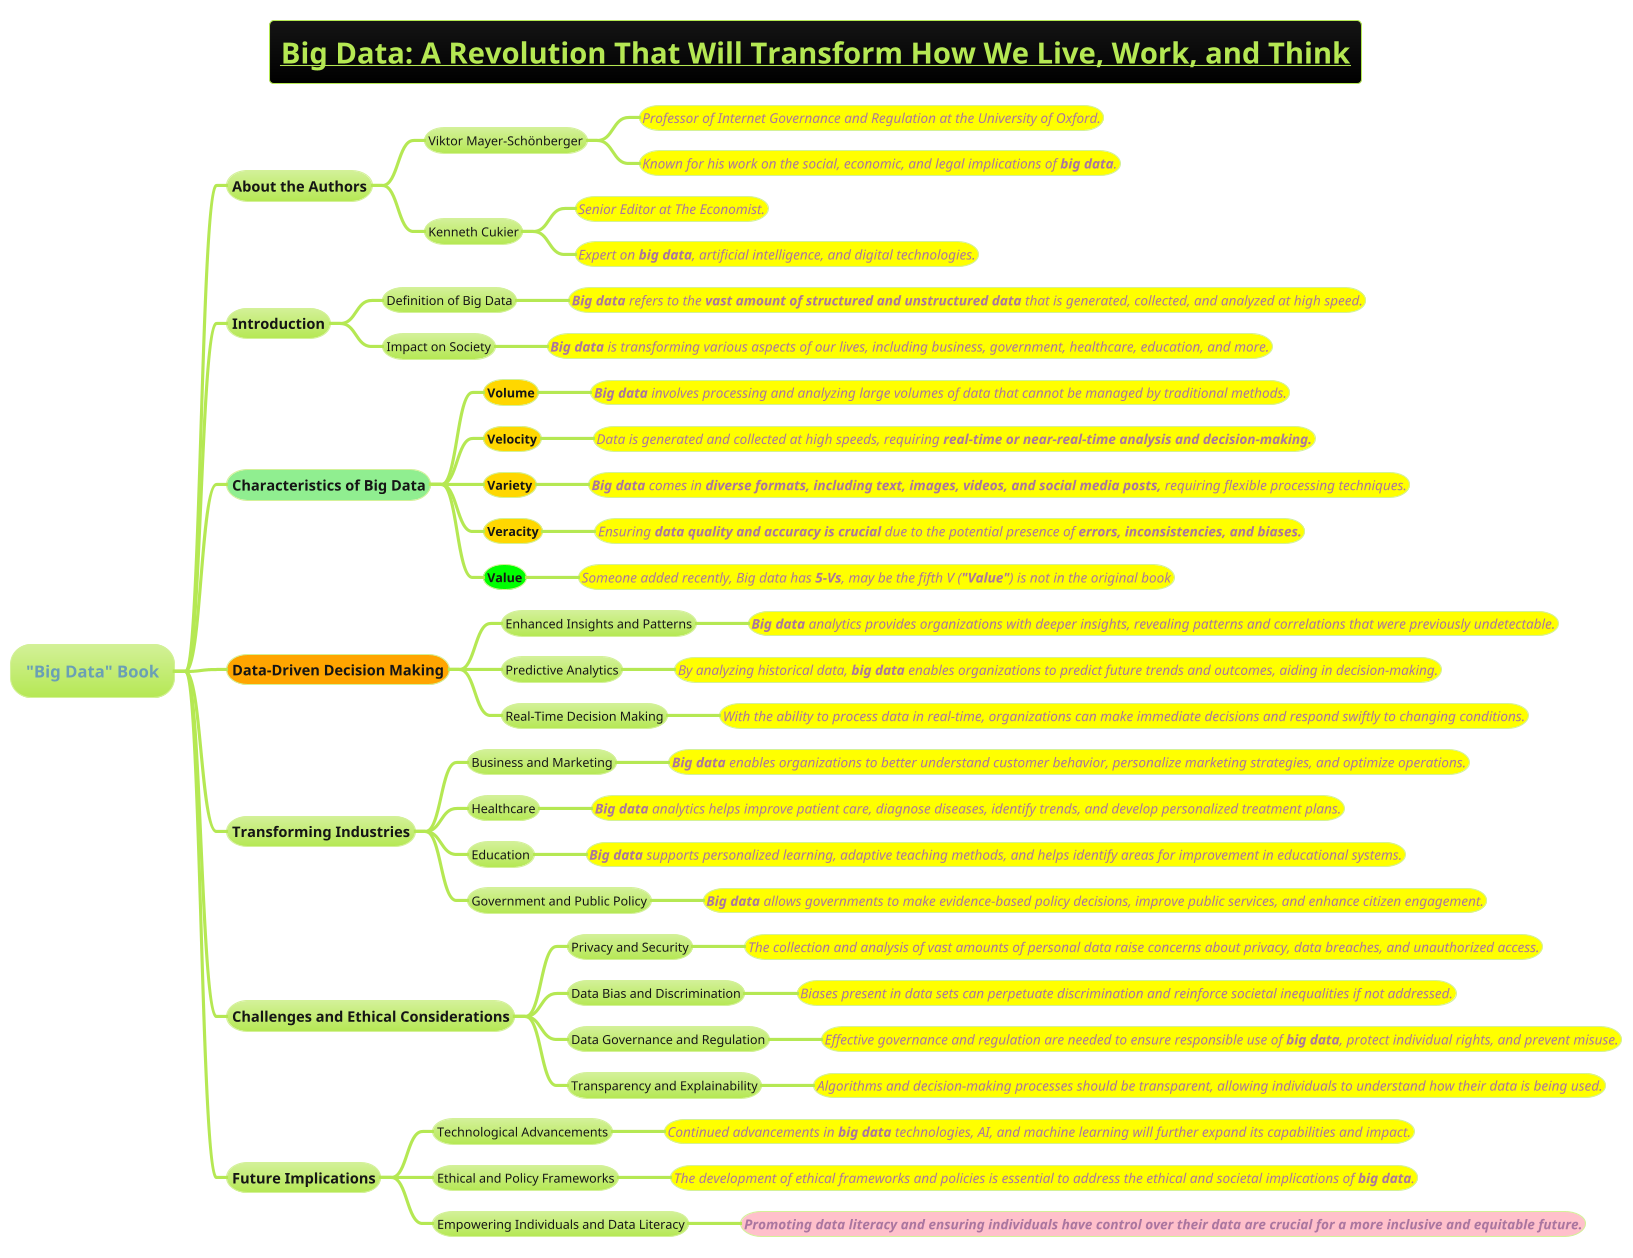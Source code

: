 @startmindmap
title =__Big Data: A Revolution That Will Transform How We Live, Work, and Think__
!theme hacker

* "Big Data" Book
** About the Authors
*** Viktor Mayer-Schönberger
****[#yellow] ====<size:13>Professor of Internet Governance and Regulation at the University of Oxford.
****[#yellow] ====<size:13>Known for his work on the social, economic, and legal implications of **big data**.

*** Kenneth Cukier
****[#yellow] ====<size:13>Senior Editor at The Economist.
****[#yellow] ====<size:13>Expert on **big data**, artificial intelligence, and digital technologies.

** Introduction
*** Definition of Big Data
****[#yellow] ====<size:13>**Big data** refers to the **vast amount of structured and unstructured data** that is generated, collected, and analyzed at high speed.

*** Impact on Society
****[#yellow] ====<size:13>**Big data** is transforming various aspects of our lives, including business, government, healthcare, education, and more.

**[#lightgreen] **Characteristics of Big Data**
***[#gold] **Volume**
****[#yellow] ====<size:13>**Big data** involves processing and analyzing large volumes of data that cannot be managed by traditional methods.

***[#gold] **Velocity**
****[#yellow] ====<size:13>Data is generated and collected at high speeds, requiring **real-time or near-real-time analysis and decision-making.**

***[#gold] **Variety**
****[#yellow] ====<size:13>**Big data** comes in **diverse formats, including text, images, videos, and social media posts,** requiring flexible processing techniques.

***[#gold] **Veracity**
****[#yellow] ====<size:13>Ensuring **data quality and accuracy is crucial** due to the potential presence of **errors, inconsistencies, and biases.**
***[#lime] **Value**
****[#yellow] ====<size:13>Someone added recently, Big data has **5-Vs**, may be the fifth V (**"Value"**) is not in the original book

**[#orange] Data-Driven Decision Making
*** Enhanced Insights and Patterns
****[#yellow] ====<size:13>**Big data** analytics provides organizations with deeper insights, revealing patterns and correlations that were previously undetectable.

*** Predictive Analytics
****[#yellow] ====<size:13>By analyzing historical data, **big data** enables organizations to predict future trends and outcomes, aiding in decision-making.

*** Real-Time Decision Making
****[#yellow] ====<size:13>With the ability to process data in real-time, organizations can make immediate decisions and respond swiftly to changing conditions.

** Transforming Industries
*** Business and Marketing
****[#yellow] ====<size:13>**Big data** enables organizations to better understand customer behavior, personalize marketing strategies, and optimize operations.

*** Healthcare
****[#yellow] ====<size:13>**Big data** analytics helps improve patient care, diagnose diseases, identify trends, and develop personalized treatment plans.

*** Education
****[#yellow] ====<size:13>**Big data** supports personalized learning, adaptive teaching methods, and helps identify areas for improvement in educational systems.

*** Government and Public Policy
****[#yellow] ====<size:13>**Big data** allows governments to make evidence-based policy decisions, improve public services, and enhance citizen engagement.

** Challenges and Ethical Considerations
*** Privacy and Security
****[#yellow] ====<size:13>The collection and analysis of vast amounts of personal data raise concerns about privacy, data breaches, and unauthorized access.

*** Data Bias and Discrimination
****[#yellow] ====<size:13>Biases present in data sets can perpetuate discrimination and reinforce societal inequalities if not addressed.

*** Data Governance and Regulation
****[#yellow] ====<size:13>Effective governance and regulation are needed to ensure responsible use of **big data**, protect individual rights, and prevent misuse.

*** Transparency and Explainability
****[#yellow] ====<size:13>Algorithms and decision-making processes should be transparent, allowing individuals to understand how their data is being used.

** Future Implications
*** Technological Advancements
****[#yellow] ====<size:13>Continued advancements in **big data** technologies, AI, and machine learning will further expand its capabilities and impact.

*** Ethical and Policy Frameworks
****[#yellow] ====<size:13>The development of ethical frameworks and policies is essential to address the ethical and societal implications of **big data**.

*** Empowering Individuals and Data Literacy
****[#pink] ====<size:13>**Promoting data literacy and ensuring individuals have control over their data are crucial for a more inclusive and equitable future.**

@endmindmap
